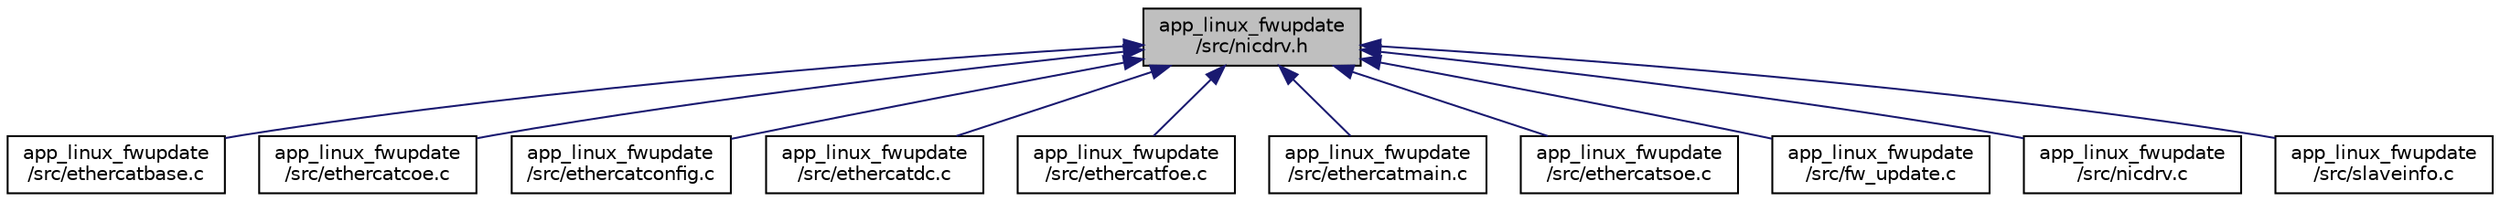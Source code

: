 digraph "app_linux_fwupdate/src/nicdrv.h"
{
 // INTERACTIVE_SVG=YES
  edge [fontname="Helvetica",fontsize="10",labelfontname="Helvetica",labelfontsize="10"];
  node [fontname="Helvetica",fontsize="10",shape=record];
  Node1 [label="app_linux_fwupdate\l/src/nicdrv.h",height=0.2,width=0.4,color="black", fillcolor="grey75", style="filled" fontcolor="black"];
  Node1 -> Node2 [dir="back",color="midnightblue",fontsize="10",style="solid",fontname="Helvetica"];
  Node2 [label="app_linux_fwupdate\l/src/ethercatbase.c",height=0.2,width=0.4,color="black", fillcolor="white", style="filled",URL="$ethercatbase_8c.html",tooltip="Base EtherCAT functions. "];
  Node1 -> Node3 [dir="back",color="midnightblue",fontsize="10",style="solid",fontname="Helvetica"];
  Node3 [label="app_linux_fwupdate\l/src/ethercatcoe.c",height=0.2,width=0.4,color="black", fillcolor="white", style="filled",URL="$ethercatcoe_8c.html",tooltip="CAN over EtherCAT (CoE) module. "];
  Node1 -> Node4 [dir="back",color="midnightblue",fontsize="10",style="solid",fontname="Helvetica"];
  Node4 [label="app_linux_fwupdate\l/src/ethercatconfig.c",height=0.2,width=0.4,color="black", fillcolor="white", style="filled",URL="$ethercatconfig_8c.html",tooltip="Configuration module for EtherCAT master. "];
  Node1 -> Node5 [dir="back",color="midnightblue",fontsize="10",style="solid",fontname="Helvetica"];
  Node5 [label="app_linux_fwupdate\l/src/ethercatdc.c",height=0.2,width=0.4,color="black", fillcolor="white", style="filled",URL="$ethercatdc_8c.html",tooltip="Distributed Clock EtherCAT functions. "];
  Node1 -> Node6 [dir="back",color="midnightblue",fontsize="10",style="solid",fontname="Helvetica"];
  Node6 [label="app_linux_fwupdate\l/src/ethercatfoe.c",height=0.2,width=0.4,color="black", fillcolor="white", style="filled",URL="$ethercatfoe_8c.html",tooltip="File over EtherCAT (FoE) module. "];
  Node1 -> Node7 [dir="back",color="midnightblue",fontsize="10",style="solid",fontname="Helvetica"];
  Node7 [label="app_linux_fwupdate\l/src/ethercatmain.c",height=0.2,width=0.4,color="black", fillcolor="white", style="filled",URL="$ethercatmain_8c.html",tooltip="Main EtherCAT functions. "];
  Node1 -> Node8 [dir="back",color="midnightblue",fontsize="10",style="solid",fontname="Helvetica"];
  Node8 [label="app_linux_fwupdate\l/src/ethercatsoe.c",height=0.2,width=0.4,color="black", fillcolor="white", style="filled",URL="$ethercatsoe_8c.html",tooltip="Servo over EtherCAT (SoE) Module. "];
  Node1 -> Node9 [dir="back",color="midnightblue",fontsize="10",style="solid",fontname="Helvetica"];
  Node9 [label="app_linux_fwupdate\l/src/fw_update.c",height=0.2,width=0.4,color="black", fillcolor="white", style="filled",URL="$fw__update_8c.html",tooltip="Firmware Update for Synapticon SOMANET (modified from Example code for Simple Open EtherCAT master) ..."];
  Node1 -> Node10 [dir="back",color="midnightblue",fontsize="10",style="solid",fontname="Helvetica"];
  Node10 [label="app_linux_fwupdate\l/src/nicdrv.c",height=0.2,width=0.4,color="black", fillcolor="white", style="filled",URL="$nicdrv_8c.html",tooltip="EtherCAT RAW socket driver. "];
  Node1 -> Node11 [dir="back",color="midnightblue",fontsize="10",style="solid",fontname="Helvetica"];
  Node11 [label="app_linux_fwupdate\l/src/slaveinfo.c",height=0.2,width=0.4,color="black", fillcolor="white", style="filled",URL="$slaveinfo_8c.html",tooltip="Example code for Simple Open EtherCAT master. "];
}
